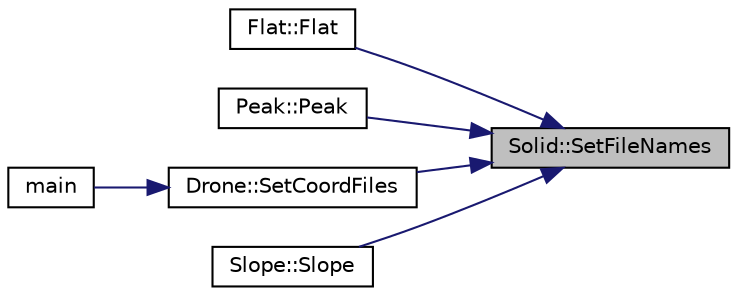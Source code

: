 digraph "Solid::SetFileNames"
{
 // LATEX_PDF_SIZE
  edge [fontname="Helvetica",fontsize="10",labelfontname="Helvetica",labelfontsize="10"];
  node [fontname="Helvetica",fontsize="10",shape=record];
  rankdir="RL";
  Node1 [label="Solid::SetFileNames",height=0.2,width=0.4,color="black", fillcolor="grey75", style="filled", fontcolor="black",tooltip="Ustalanie nazw plików zawierających wspólrzędne danej bryły."];
  Node1 -> Node2 [dir="back",color="midnightblue",fontsize="10",style="solid",fontname="Helvetica"];
  Node2 [label="Flat::Flat",height=0.2,width=0.4,color="black", fillcolor="white", style="filled",URL="$class_flat.html#a2867c2bf0ae9291565ad52b2f8852386",tooltip="Konstruktor tworzenia nowego plaskowyzu z danymi parametrami."];
  Node1 -> Node3 [dir="back",color="midnightblue",fontsize="10",style="solid",fontname="Helvetica"];
  Node3 [label="Peak::Peak",height=0.2,width=0.4,color="black", fillcolor="white", style="filled",URL="$class_peak.html#acf8ee58742a2e46ef6cd139a8d92b548",tooltip="Konstruktor tworzenia nowej gory ze szczytem z danymi parametrami."];
  Node1 -> Node4 [dir="back",color="midnightblue",fontsize="10",style="solid",fontname="Helvetica"];
  Node4 [label="Drone::SetCoordFiles",height=0.2,width=0.4,color="black", fillcolor="white", style="filled",URL="$class_drone.html#ae71440afc3e91c989ae07d8cf1a53b83",tooltip="Ustal pliki zawierające współrzędne wszystkich elementów drona."];
  Node4 -> Node5 [dir="back",color="midnightblue",fontsize="10",style="solid",fontname="Helvetica"];
  Node5 [label="main",height=0.2,width=0.4,color="black", fillcolor="white", style="filled",URL="$app_2main_8cpp.html#ae66f6b31b5ad750f1fe042a706a4e3d4",tooltip=" "];
  Node1 -> Node6 [dir="back",color="midnightblue",fontsize="10",style="solid",fontname="Helvetica"];
  Node6 [label="Slope::Slope",height=0.2,width=0.4,color="black", fillcolor="white", style="filled",URL="$class_slope.html#a33b1b7109f5c69c30eed2b71b95103eb",tooltip="Konstruktor tworzenia nowej gory z grania z danymi parametrami."];
}
